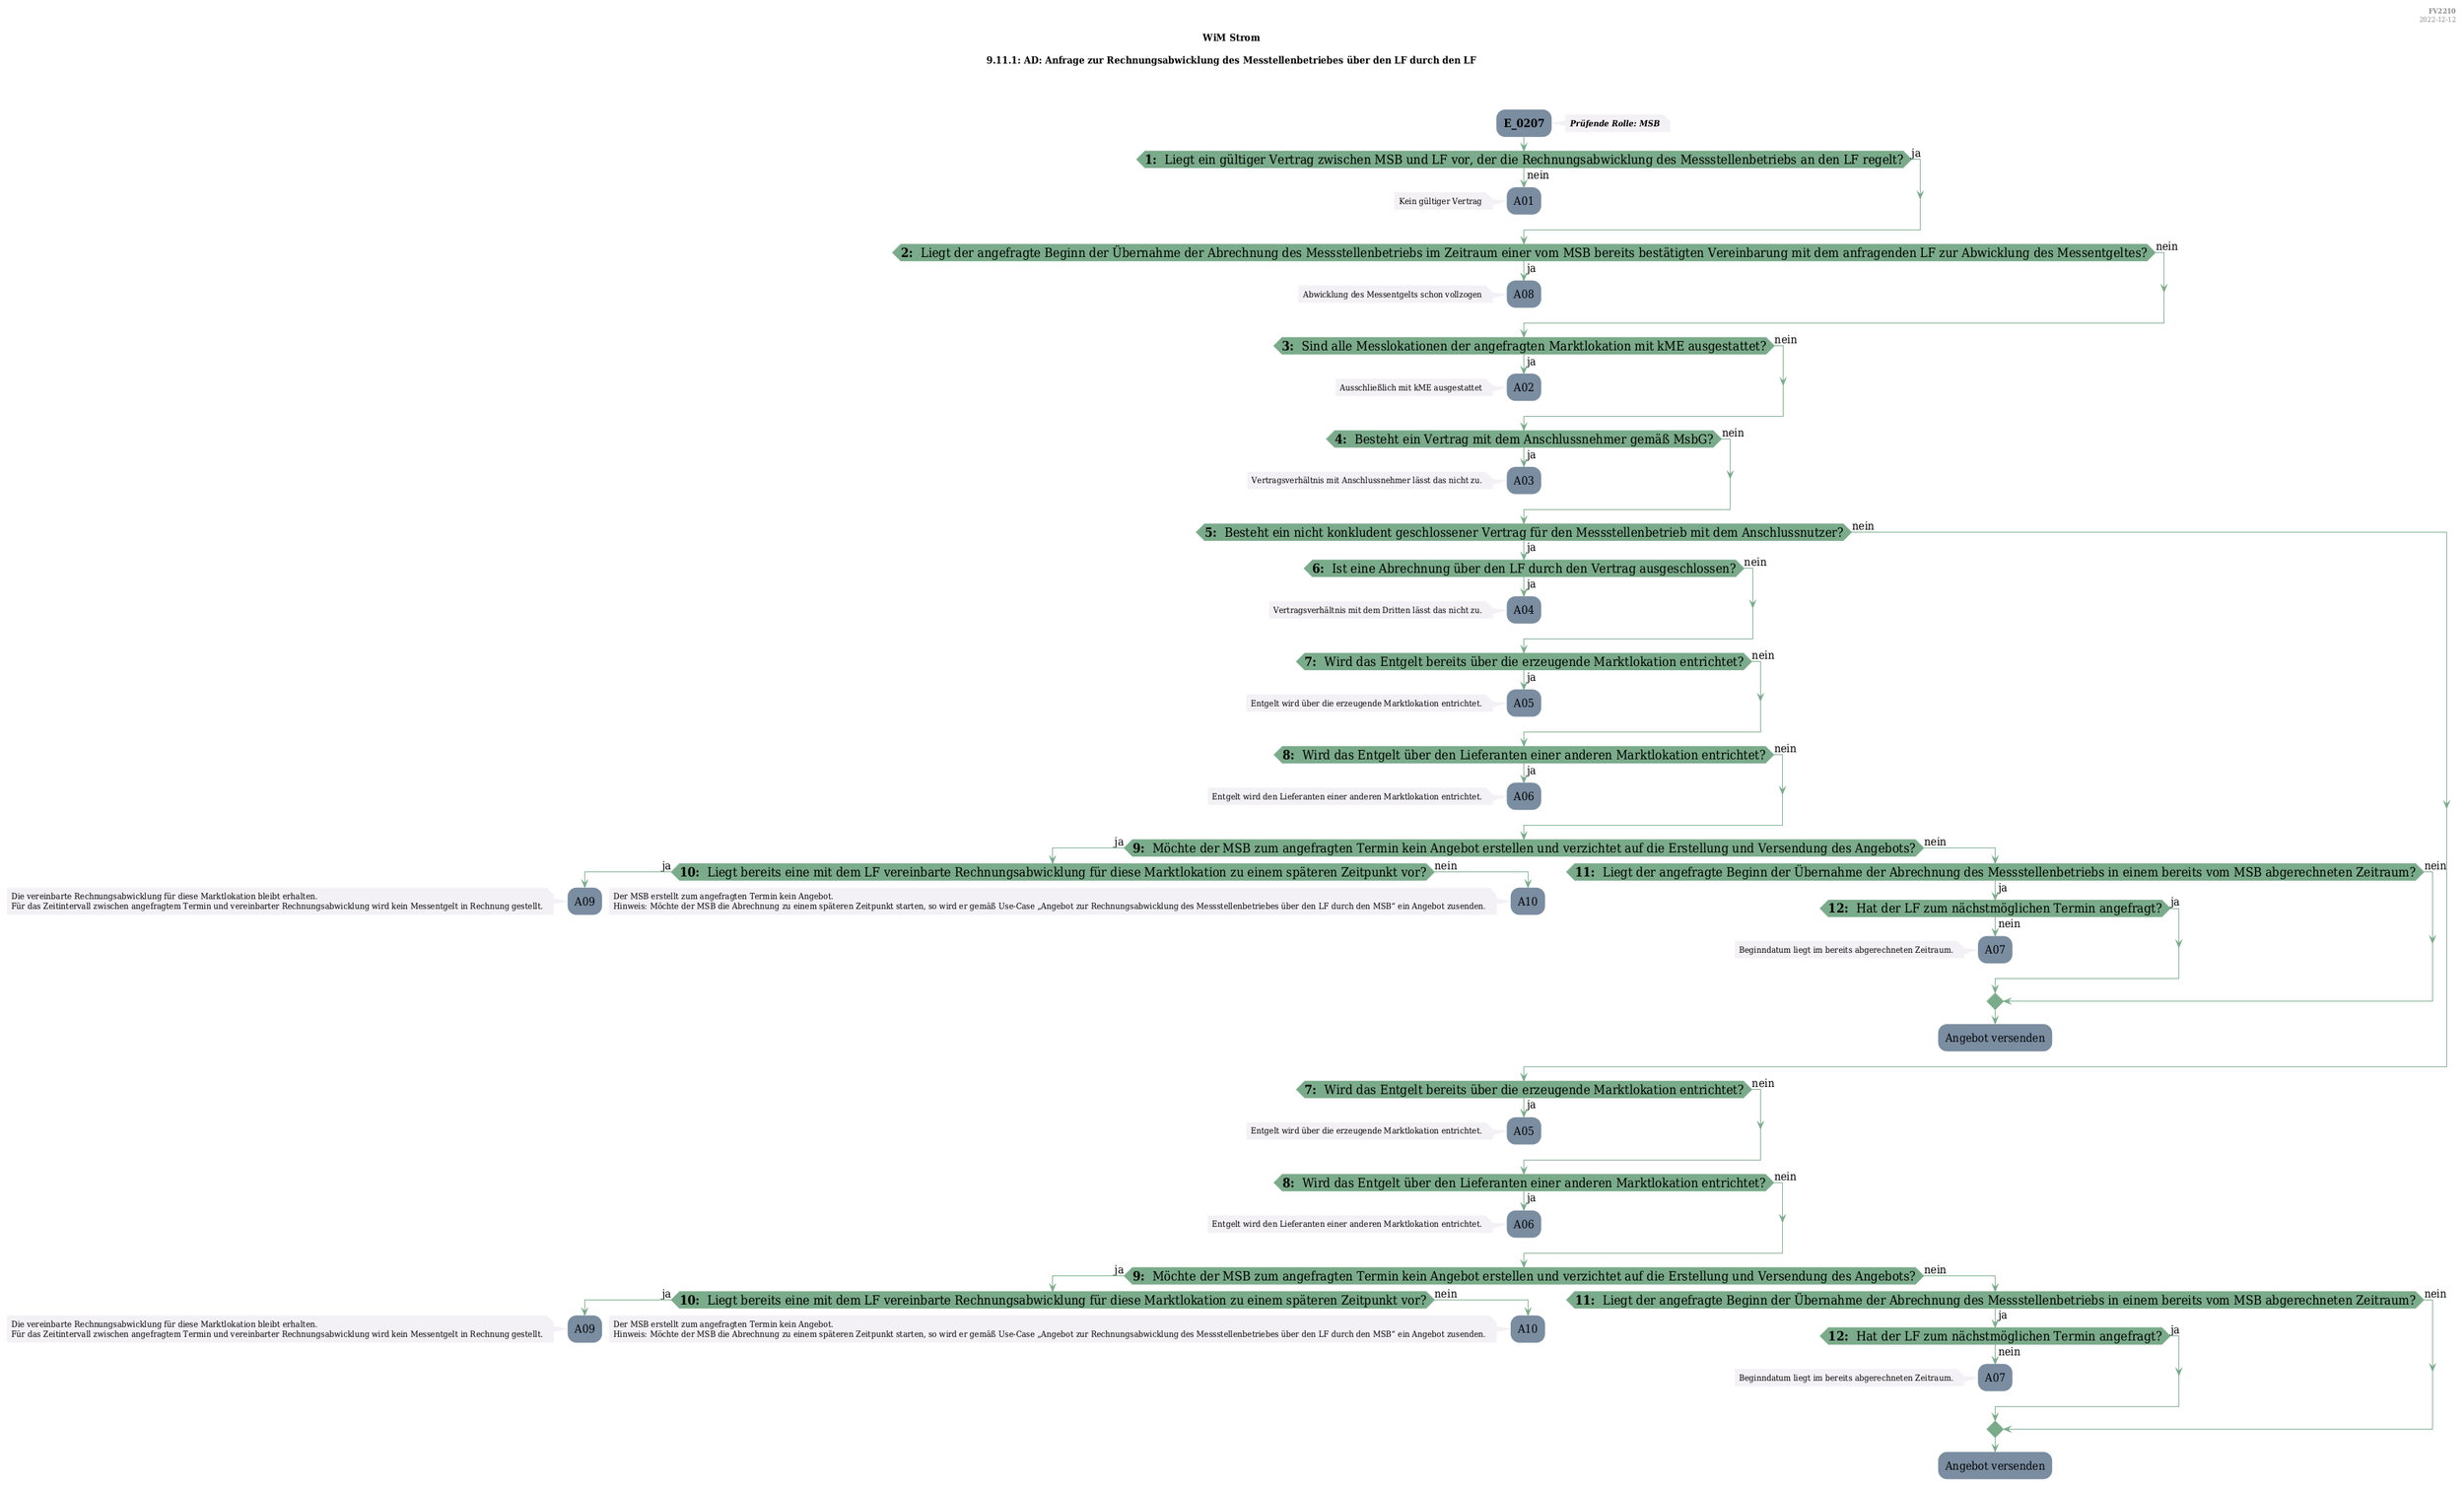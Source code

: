 @startuml
skinparam Shadowing false
skinparam NoteBorderColor #f3f1f6
skinparam NoteBackgroundColor #f3f1f6
skinparam NoteFontSize 12
skinparam ActivityBorderColor none
skinparam ActivityBackgroundColor #7a8da1
skinparam ActivityFontSize 16
skinparam ArrowColor #7aab8a
skinparam ArrowFontSize 16
skinparam ActivityDiamondBackgroundColor #7aab8a
skinparam ActivityDiamondBorderColor #7aab8a
skinparam ActivityDiamondFontSize 18
skinparam defaultFontName DejaVu Serif Condensed
skinparam ActivityEndColor #669580

header
<b>FV2210
2022-12-12
endheader

title
WiM Strom

9.11.1: AD: Anfrage zur Rechnungsabwicklung des Messtellenbetriebes über den LF durch den LF



end title
:<b>E_0207</b>;
note right
<b><i>Prüfende Rolle: MSB
end note

if (<b>1: </b> Liegt ein gültiger Vertrag zwischen MSB und LF vor, der die Rechnungsabwicklung des Messstellenbetriebs an den LF regelt?) then (ja)
else (nein)
    :A01;
    note left
        Kein gültiger Vertrag
    endnote
    kill;
endif
if (<b>2: </b> Liegt der angefragte Beginn der Übernahme der Abrechnung des Messstellenbetriebs im Zeitraum einer vom MSB bereits bestätigten Vereinbarung mit dem anfragenden LF zur Abwicklung des Messentgeltes?) then (ja)
    :A08;
    note left
        Abwicklung des Messentgelts schon vollzogen
    endnote
    kill;
else (nein)
endif
if (<b>3: </b> Sind alle Messlokationen der angefragten Marktlokation mit kME ausgestattet?) then (ja)
    :A02;
    note left
        Ausschließlich mit kME ausgestattet
    endnote
    kill;
else (nein)
endif
if (<b>4: </b> Besteht ein Vertrag mit dem Anschlussnehmer gemäß MsbG?) then (ja)
    :A03;
    note left
        Vertragsverhältnis mit Anschlussnehmer lässt das nicht zu.
    endnote
    kill;
else (nein)
endif
if (<b>5: </b> Besteht ein nicht konkludent geschlossener Vertrag für den Messstellenbetrieb mit dem Anschlussnutzer?) then (ja)
    if (<b>6: </b> Ist eine Abrechnung über den LF durch den Vertrag ausgeschlossen?) then (ja)
        :A04;
        note left
            Vertragsverhältnis mit dem Dritten lässt das nicht zu.
        endnote
        kill;
    else (nein)
    endif
    if (<b>7: </b> Wird das Entgelt bereits über die erzeugende Marktlokation entrichtet?) then (ja)
        :A05;
        note left
            Entgelt wird über die erzeugende Marktlokation entrichtet.
        endnote
        kill;
    else (nein)
    endif
    if (<b>8: </b> Wird das Entgelt über den Lieferanten einer anderen Marktlokation entrichtet?) then (ja)
        :A06;
        note left
            Entgelt wird den Lieferanten einer anderen Marktlokation entrichtet.
        endnote
        kill;
    else (nein)
    endif
    if (<b>9: </b> Möchte der MSB zum angefragten Termin kein Angebot erstellen und verzichtet auf die Erstellung und Versendung des Angebots?) then (ja)
        if (<b>10: </b> Liegt bereits eine mit dem LF vereinbarte Rechnungsabwicklung für diese Marktlokation zu einem späteren Zeitpunkt vor?) then (ja)
            :A09;
            note left
                Die vereinbarte Rechnungsabwicklung für diese Marktlokation bleibt erhalten. 
                Für das Zeitintervall zwischen angefragtem Termin und vereinbarter Rechnungsabwicklung wird kein Messentgelt in Rechnung gestellt.
            endnote
            kill;
        else (nein)
            :A10;
            note left
                Der MSB erstellt zum angefragten Termin kein Angebot.
                Hinweis: Möchte der MSB die Abrechnung zu einem späteren Zeitpunkt starten, so wird er gemäß Use-Case „Angebot zur Rechnungsabwicklung des Messstellenbetriebes über den LF durch den MSB“ ein Angebot zusenden.
            endnote
            kill;
        endif
    else (nein)
        if (<b>11: </b> Liegt der angefragte Beginn der Übernahme der Abrechnung des Messstellenbetriebs in einem bereits vom MSB abgerechneten Zeitraum?) then (ja)
            if (<b>12: </b> Hat der LF zum nächstmöglichen Termin angefragt?) then (ja)
            else (nein)
                :A07;
                note left
                    Beginndatum liegt im bereits abgerechneten Zeitraum.
                endnote
                kill;
            endif
        else (nein)
        endif
        :Angebot versenden;
        kill;
    endif
else (nein)
endif
if (<b>7: </b> Wird das Entgelt bereits über die erzeugende Marktlokation entrichtet?) then (ja)
    :A05;
    note left
        Entgelt wird über die erzeugende Marktlokation entrichtet.
    endnote
    kill;
else (nein)
endif
if (<b>8: </b> Wird das Entgelt über den Lieferanten einer anderen Marktlokation entrichtet?) then (ja)
    :A06;
    note left
        Entgelt wird den Lieferanten einer anderen Marktlokation entrichtet.
    endnote
    kill;
else (nein)
endif
if (<b>9: </b> Möchte der MSB zum angefragten Termin kein Angebot erstellen und verzichtet auf die Erstellung und Versendung des Angebots?) then (ja)
    if (<b>10: </b> Liegt bereits eine mit dem LF vereinbarte Rechnungsabwicklung für diese Marktlokation zu einem späteren Zeitpunkt vor?) then (ja)
        :A09;
        note left
            Die vereinbarte Rechnungsabwicklung für diese Marktlokation bleibt erhalten. 
            Für das Zeitintervall zwischen angefragtem Termin und vereinbarter Rechnungsabwicklung wird kein Messentgelt in Rechnung gestellt.
        endnote
        kill;
    else (nein)
        :A10;
        note left
            Der MSB erstellt zum angefragten Termin kein Angebot.
            Hinweis: Möchte der MSB die Abrechnung zu einem späteren Zeitpunkt starten, so wird er gemäß Use-Case „Angebot zur Rechnungsabwicklung des Messstellenbetriebes über den LF durch den MSB“ ein Angebot zusenden.
        endnote
        kill;
    endif
else (nein)
    if (<b>11: </b> Liegt der angefragte Beginn der Übernahme der Abrechnung des Messstellenbetriebs in einem bereits vom MSB abgerechneten Zeitraum?) then (ja)
        if (<b>12: </b> Hat der LF zum nächstmöglichen Termin angefragt?) then (ja)
        else (nein)
            :A07;
            note left
                Beginndatum liegt im bereits abgerechneten Zeitraum.
            endnote
            kill;
        endif
    else (nein)
    endif
    :Angebot versenden;
    kill;
endif

@enduml
